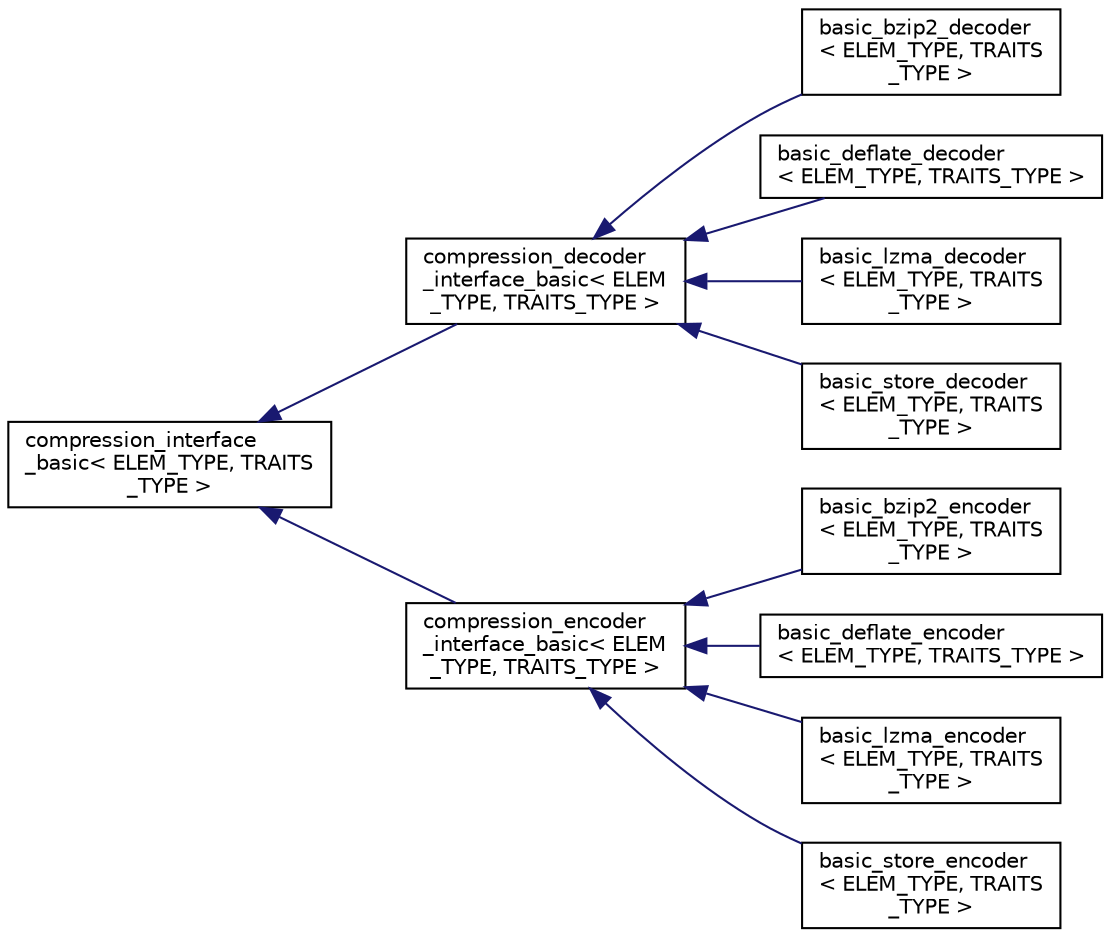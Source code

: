 digraph "Graphical Class Hierarchy"
{
 // LATEX_PDF_SIZE
  edge [fontname="Helvetica",fontsize="10",labelfontname="Helvetica",labelfontsize="10"];
  node [fontname="Helvetica",fontsize="10",shape=record];
  rankdir="LR";
  Node0 [label="compression_interface\l_basic\< ELEM_TYPE, TRAITS\l_TYPE \>",height=0.2,width=0.4,color="black", fillcolor="white", style="filled",URL="$classcompression__interface__basic.html",tooltip=" "];
  Node0 -> Node1 [dir="back",color="midnightblue",fontsize="10",style="solid",fontname="Helvetica"];
  Node1 [label="compression_decoder\l_interface_basic\< ELEM\l_TYPE, TRAITS_TYPE \>",height=0.2,width=0.4,color="black", fillcolor="white", style="filled",URL="$classcompression__decoder__interface__basic.html",tooltip=" "];
  Node1 -> Node2 [dir="back",color="midnightblue",fontsize="10",style="solid",fontname="Helvetica"];
  Node2 [label="basic_bzip2_decoder\l\< ELEM_TYPE, TRAITS\l_TYPE \>",height=0.2,width=0.4,color="black", fillcolor="white", style="filled",URL="$classbasic__bzip2__decoder.html",tooltip=" "];
  Node1 -> Node3 [dir="back",color="midnightblue",fontsize="10",style="solid",fontname="Helvetica"];
  Node3 [label="basic_deflate_decoder\l\< ELEM_TYPE, TRAITS_TYPE \>",height=0.2,width=0.4,color="black", fillcolor="white", style="filled",URL="$classbasic__deflate__decoder.html",tooltip=" "];
  Node1 -> Node4 [dir="back",color="midnightblue",fontsize="10",style="solid",fontname="Helvetica"];
  Node4 [label="basic_lzma_decoder\l\< ELEM_TYPE, TRAITS\l_TYPE \>",height=0.2,width=0.4,color="black", fillcolor="white", style="filled",URL="$classbasic__lzma__decoder.html",tooltip=" "];
  Node1 -> Node5 [dir="back",color="midnightblue",fontsize="10",style="solid",fontname="Helvetica"];
  Node5 [label="basic_store_decoder\l\< ELEM_TYPE, TRAITS\l_TYPE \>",height=0.2,width=0.4,color="black", fillcolor="white", style="filled",URL="$classbasic__store__decoder.html",tooltip=" "];
  Node0 -> Node6 [dir="back",color="midnightblue",fontsize="10",style="solid",fontname="Helvetica"];
  Node6 [label="compression_encoder\l_interface_basic\< ELEM\l_TYPE, TRAITS_TYPE \>",height=0.2,width=0.4,color="black", fillcolor="white", style="filled",URL="$classcompression__encoder__interface__basic.html",tooltip=" "];
  Node6 -> Node7 [dir="back",color="midnightblue",fontsize="10",style="solid",fontname="Helvetica"];
  Node7 [label="basic_bzip2_encoder\l\< ELEM_TYPE, TRAITS\l_TYPE \>",height=0.2,width=0.4,color="black", fillcolor="white", style="filled",URL="$classbasic__bzip2__encoder.html",tooltip=" "];
  Node6 -> Node8 [dir="back",color="midnightblue",fontsize="10",style="solid",fontname="Helvetica"];
  Node8 [label="basic_deflate_encoder\l\< ELEM_TYPE, TRAITS_TYPE \>",height=0.2,width=0.4,color="black", fillcolor="white", style="filled",URL="$classbasic__deflate__encoder.html",tooltip=" "];
  Node6 -> Node9 [dir="back",color="midnightblue",fontsize="10",style="solid",fontname="Helvetica"];
  Node9 [label="basic_lzma_encoder\l\< ELEM_TYPE, TRAITS\l_TYPE \>",height=0.2,width=0.4,color="black", fillcolor="white", style="filled",URL="$classbasic__lzma__encoder.html",tooltip=" "];
  Node6 -> Node10 [dir="back",color="midnightblue",fontsize="10",style="solid",fontname="Helvetica"];
  Node10 [label="basic_store_encoder\l\< ELEM_TYPE, TRAITS\l_TYPE \>",height=0.2,width=0.4,color="black", fillcolor="white", style="filled",URL="$classbasic__store__encoder.html",tooltip=" "];
}
